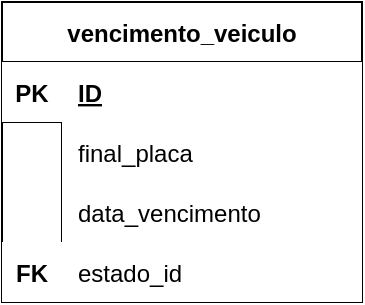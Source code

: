 <mxfile version="13.9.9" type="github">
  <diagram id="BDA7v9wnTE2G7iOWKpPn" name="Page-1">
    <mxGraphModel dx="1422" dy="532" grid="1" gridSize="10" guides="1" tooltips="1" connect="1" arrows="1" fold="1" page="1" pageScale="1" pageWidth="850" pageHeight="1100" math="0" shadow="0">
      <root>
        <mxCell id="0" />
        <mxCell id="1" parent="0" />
        <mxCell id="KbTarNRCLpPFlz5eziaB-1" value="vencimento_veiculo" style="shape=table;startSize=30;container=1;collapsible=1;childLayout=tableLayout;fixedRows=1;rowLines=0;fontStyle=1;align=center;resizeLast=1;" vertex="1" parent="1">
          <mxGeometry x="570" y="160" width="180" height="150" as="geometry" />
        </mxCell>
        <mxCell id="KbTarNRCLpPFlz5eziaB-2" value="" style="shape=partialRectangle;collapsible=0;dropTarget=0;pointerEvents=0;fillColor=none;top=0;left=0;bottom=1;right=0;points=[[0,0.5],[1,0.5]];portConstraint=eastwest;" vertex="1" parent="KbTarNRCLpPFlz5eziaB-1">
          <mxGeometry y="30" width="180" height="30" as="geometry" />
        </mxCell>
        <mxCell id="KbTarNRCLpPFlz5eziaB-3" value="PK" style="shape=partialRectangle;connectable=0;top=0;left=0;bottom=0;right=0;fontStyle=1;overflow=hidden;" vertex="1" parent="KbTarNRCLpPFlz5eziaB-2">
          <mxGeometry width="30" height="30" as="geometry" />
        </mxCell>
        <mxCell id="KbTarNRCLpPFlz5eziaB-4" value="ID" style="shape=partialRectangle;connectable=0;top=0;left=0;bottom=0;right=0;align=left;spacingLeft=6;fontStyle=5;overflow=hidden;labelBorderColor=none;perimeterSpacing=0;" vertex="1" parent="KbTarNRCLpPFlz5eziaB-2">
          <mxGeometry x="30" width="150" height="30" as="geometry" />
        </mxCell>
        <mxCell id="KbTarNRCLpPFlz5eziaB-8" value="" style="shape=partialRectangle;collapsible=0;dropTarget=0;pointerEvents=0;fillColor=none;top=0;left=0;bottom=0;right=0;points=[[0,0.5],[1,0.5]];portConstraint=eastwest;" vertex="1" parent="KbTarNRCLpPFlz5eziaB-1">
          <mxGeometry y="60" width="180" height="30" as="geometry" />
        </mxCell>
        <mxCell id="KbTarNRCLpPFlz5eziaB-9" value="" style="shape=partialRectangle;connectable=0;fillColor=none;top=0;left=0;bottom=0;right=0;editable=1;overflow=hidden;" vertex="1" parent="KbTarNRCLpPFlz5eziaB-8">
          <mxGeometry width="30" height="30" as="geometry" />
        </mxCell>
        <mxCell id="KbTarNRCLpPFlz5eziaB-10" value="final_placa" style="shape=partialRectangle;connectable=0;top=0;left=0;bottom=0;right=0;align=left;spacingLeft=6;overflow=hidden;labelBackgroundColor=none;labelBorderColor=none;" vertex="1" parent="KbTarNRCLpPFlz5eziaB-8">
          <mxGeometry x="30" width="150" height="30" as="geometry" />
        </mxCell>
        <mxCell id="KbTarNRCLpPFlz5eziaB-11" value="" style="shape=partialRectangle;collapsible=0;dropTarget=0;pointerEvents=0;fillColor=none;top=0;left=0;bottom=0;right=0;points=[[0,0.5],[1,0.5]];portConstraint=eastwest;" vertex="1" parent="KbTarNRCLpPFlz5eziaB-1">
          <mxGeometry y="90" width="180" height="30" as="geometry" />
        </mxCell>
        <mxCell id="KbTarNRCLpPFlz5eziaB-12" value="" style="shape=partialRectangle;connectable=0;fillColor=none;top=0;left=0;bottom=0;right=0;editable=1;overflow=hidden;" vertex="1" parent="KbTarNRCLpPFlz5eziaB-11">
          <mxGeometry width="30" height="30" as="geometry" />
        </mxCell>
        <mxCell id="KbTarNRCLpPFlz5eziaB-13" value="data_vencimento" style="shape=partialRectangle;connectable=0;top=0;left=0;bottom=0;right=0;align=left;spacingLeft=6;overflow=hidden;labelBackgroundColor=none;" vertex="1" parent="KbTarNRCLpPFlz5eziaB-11">
          <mxGeometry x="30" width="150" height="30" as="geometry" />
        </mxCell>
        <mxCell id="KbTarNRCLpPFlz5eziaB-5" value="" style="shape=partialRectangle;collapsible=0;dropTarget=0;pointerEvents=0;fillColor=none;top=0;left=0;bottom=0;right=0;points=[[0,0.5],[1,0.5]];portConstraint=eastwest;" vertex="1" parent="KbTarNRCLpPFlz5eziaB-1">
          <mxGeometry y="120" width="180" height="30" as="geometry" />
        </mxCell>
        <mxCell id="KbTarNRCLpPFlz5eziaB-6" value="" style="shape=partialRectangle;connectable=0;fillColor=none;top=0;left=0;bottom=0;right=0;editable=1;overflow=hidden;" vertex="1" parent="KbTarNRCLpPFlz5eziaB-5">
          <mxGeometry width="30" height="30" as="geometry" />
        </mxCell>
        <mxCell id="KbTarNRCLpPFlz5eziaB-7" value="" style="shape=partialRectangle;connectable=0;fillColor=none;top=0;left=0;bottom=0;right=0;align=left;spacingLeft=6;overflow=hidden;" vertex="1" parent="KbTarNRCLpPFlz5eziaB-5">
          <mxGeometry x="30" width="150" height="30" as="geometry" />
        </mxCell>
        <mxCell id="KbTarNRCLpPFlz5eziaB-14" value="estado_id" style="shape=partialRectangle;connectable=0;top=0;left=0;bottom=0;right=0;align=left;spacingLeft=6;overflow=hidden;labelBackgroundColor=none;" vertex="1" parent="1">
          <mxGeometry x="600" y="280" width="150" height="30" as="geometry" />
        </mxCell>
        <mxCell id="KbTarNRCLpPFlz5eziaB-15" value="FK" style="shape=partialRectangle;connectable=0;top=0;left=0;bottom=0;right=0;fontStyle=1;overflow=hidden;" vertex="1" parent="1">
          <mxGeometry x="570" y="280" width="30" height="30" as="geometry" />
        </mxCell>
      </root>
    </mxGraphModel>
  </diagram>
</mxfile>
